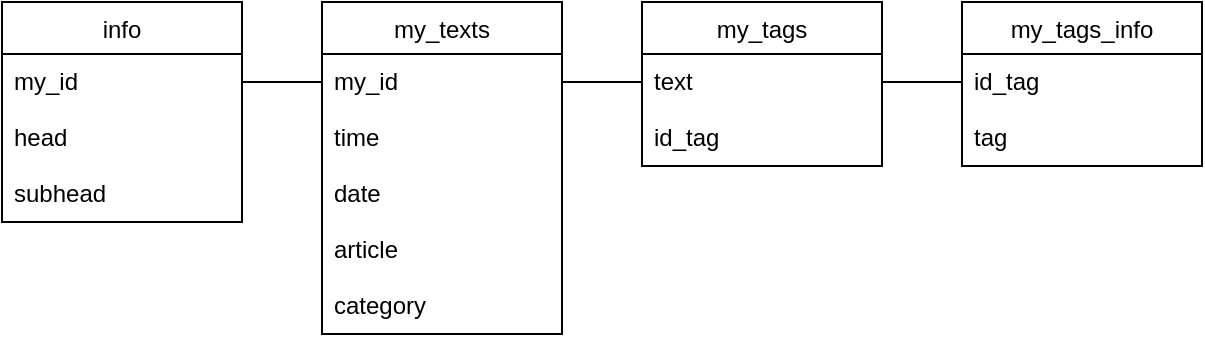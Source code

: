 <mxfile version="13.9.2" type="github">
  <diagram id="C_5eG92srvrcdTrBAFno" name="Page-1">
    <mxGraphModel dx="932" dy="548" grid="1" gridSize="10" guides="1" tooltips="1" connect="1" arrows="1" fold="1" page="1" pageScale="1" pageWidth="827" pageHeight="1169" math="0" shadow="0">
      <root>
        <mxCell id="0" />
        <mxCell id="1" parent="0" />
        <mxCell id="J_q2HWYVwEW8tLkarqjJ-3" value="info" style="swimlane;fontStyle=0;childLayout=stackLayout;horizontal=1;startSize=26;fillColor=none;horizontalStack=0;resizeParent=1;resizeParentMax=0;resizeLast=0;collapsible=1;marginBottom=0;" vertex="1" parent="1">
          <mxGeometry x="120" y="160" width="120" height="110" as="geometry" />
        </mxCell>
        <mxCell id="J_q2HWYVwEW8tLkarqjJ-4" value="my_id" style="text;strokeColor=none;fillColor=none;align=left;verticalAlign=top;spacingLeft=4;spacingRight=4;overflow=hidden;rotatable=0;points=[[0,0.5],[1,0.5]];portConstraint=eastwest;" vertex="1" parent="J_q2HWYVwEW8tLkarqjJ-3">
          <mxGeometry y="26" width="120" height="28" as="geometry" />
        </mxCell>
        <mxCell id="J_q2HWYVwEW8tLkarqjJ-5" value="head" style="text;strokeColor=none;fillColor=none;align=left;verticalAlign=top;spacingLeft=4;spacingRight=4;overflow=hidden;rotatable=0;points=[[0,0.5],[1,0.5]];portConstraint=eastwest;" vertex="1" parent="J_q2HWYVwEW8tLkarqjJ-3">
          <mxGeometry y="54" width="120" height="28" as="geometry" />
        </mxCell>
        <mxCell id="J_q2HWYVwEW8tLkarqjJ-6" value="subhead" style="text;strokeColor=none;fillColor=none;align=left;verticalAlign=top;spacingLeft=4;spacingRight=4;overflow=hidden;rotatable=0;points=[[0,0.5],[1,0.5]];portConstraint=eastwest;" vertex="1" parent="J_q2HWYVwEW8tLkarqjJ-3">
          <mxGeometry y="82" width="120" height="28" as="geometry" />
        </mxCell>
        <mxCell id="J_q2HWYVwEW8tLkarqjJ-7" value="my_texts" style="swimlane;fontStyle=0;childLayout=stackLayout;horizontal=1;startSize=26;fillColor=none;horizontalStack=0;resizeParent=1;resizeParentMax=0;resizeLast=0;collapsible=1;marginBottom=0;" vertex="1" parent="1">
          <mxGeometry x="280" y="160" width="120" height="166" as="geometry" />
        </mxCell>
        <mxCell id="J_q2HWYVwEW8tLkarqjJ-8" value="my_id" style="text;strokeColor=none;fillColor=none;align=left;verticalAlign=top;spacingLeft=4;spacingRight=4;overflow=hidden;rotatable=0;points=[[0,0.5],[1,0.5]];portConstraint=eastwest;" vertex="1" parent="J_q2HWYVwEW8tLkarqjJ-7">
          <mxGeometry y="26" width="120" height="28" as="geometry" />
        </mxCell>
        <mxCell id="J_q2HWYVwEW8tLkarqjJ-9" value="time" style="text;strokeColor=none;fillColor=none;align=left;verticalAlign=top;spacingLeft=4;spacingRight=4;overflow=hidden;rotatable=0;points=[[0,0.5],[1,0.5]];portConstraint=eastwest;" vertex="1" parent="J_q2HWYVwEW8tLkarqjJ-7">
          <mxGeometry y="54" width="120" height="28" as="geometry" />
        </mxCell>
        <mxCell id="J_q2HWYVwEW8tLkarqjJ-10" value="date" style="text;strokeColor=none;fillColor=none;align=left;verticalAlign=top;spacingLeft=4;spacingRight=4;overflow=hidden;rotatable=0;points=[[0,0.5],[1,0.5]];portConstraint=eastwest;" vertex="1" parent="J_q2HWYVwEW8tLkarqjJ-7">
          <mxGeometry y="82" width="120" height="28" as="geometry" />
        </mxCell>
        <mxCell id="J_q2HWYVwEW8tLkarqjJ-11" value="article" style="text;strokeColor=none;fillColor=none;align=left;verticalAlign=top;spacingLeft=4;spacingRight=4;overflow=hidden;rotatable=0;points=[[0,0.5],[1,0.5]];portConstraint=eastwest;" vertex="1" parent="J_q2HWYVwEW8tLkarqjJ-7">
          <mxGeometry y="110" width="120" height="28" as="geometry" />
        </mxCell>
        <mxCell id="J_q2HWYVwEW8tLkarqjJ-12" value="category" style="text;strokeColor=none;fillColor=none;align=left;verticalAlign=top;spacingLeft=4;spacingRight=4;overflow=hidden;rotatable=0;points=[[0,0.5],[1,0.5]];portConstraint=eastwest;" vertex="1" parent="J_q2HWYVwEW8tLkarqjJ-7">
          <mxGeometry y="138" width="120" height="28" as="geometry" />
        </mxCell>
        <mxCell id="J_q2HWYVwEW8tLkarqjJ-13" value="my_tags" style="swimlane;fontStyle=0;childLayout=stackLayout;horizontal=1;startSize=26;fillColor=none;horizontalStack=0;resizeParent=1;resizeParentMax=0;resizeLast=0;collapsible=1;marginBottom=0;" vertex="1" parent="1">
          <mxGeometry x="440" y="160" width="120" height="82" as="geometry" />
        </mxCell>
        <mxCell id="J_q2HWYVwEW8tLkarqjJ-14" value="text" style="text;strokeColor=none;fillColor=none;align=left;verticalAlign=top;spacingLeft=4;spacingRight=4;overflow=hidden;rotatable=0;points=[[0,0.5],[1,0.5]];portConstraint=eastwest;" vertex="1" parent="J_q2HWYVwEW8tLkarqjJ-13">
          <mxGeometry y="26" width="120" height="28" as="geometry" />
        </mxCell>
        <mxCell id="J_q2HWYVwEW8tLkarqjJ-15" value="id_tag" style="text;strokeColor=none;fillColor=none;align=left;verticalAlign=top;spacingLeft=4;spacingRight=4;overflow=hidden;rotatable=0;points=[[0,0.5],[1,0.5]];portConstraint=eastwest;" vertex="1" parent="J_q2HWYVwEW8tLkarqjJ-13">
          <mxGeometry y="54" width="120" height="28" as="geometry" />
        </mxCell>
        <mxCell id="J_q2HWYVwEW8tLkarqjJ-17" value="my_tags_info" style="swimlane;fontStyle=0;childLayout=stackLayout;horizontal=1;startSize=26;fillColor=none;horizontalStack=0;resizeParent=1;resizeParentMax=0;resizeLast=0;collapsible=1;marginBottom=0;" vertex="1" parent="1">
          <mxGeometry x="600" y="160" width="120" height="82" as="geometry" />
        </mxCell>
        <mxCell id="J_q2HWYVwEW8tLkarqjJ-18" value="id_tag" style="text;strokeColor=none;fillColor=none;align=left;verticalAlign=top;spacingLeft=4;spacingRight=4;overflow=hidden;rotatable=0;points=[[0,0.5],[1,0.5]];portConstraint=eastwest;" vertex="1" parent="J_q2HWYVwEW8tLkarqjJ-17">
          <mxGeometry y="26" width="120" height="28" as="geometry" />
        </mxCell>
        <mxCell id="J_q2HWYVwEW8tLkarqjJ-19" value="tag" style="text;strokeColor=none;fillColor=none;align=left;verticalAlign=top;spacingLeft=4;spacingRight=4;overflow=hidden;rotatable=0;points=[[0,0.5],[1,0.5]];portConstraint=eastwest;" vertex="1" parent="J_q2HWYVwEW8tLkarqjJ-17">
          <mxGeometry y="54" width="120" height="28" as="geometry" />
        </mxCell>
        <mxCell id="J_q2HWYVwEW8tLkarqjJ-20" style="rounded=0;orthogonalLoop=1;jettySize=auto;html=1;exitX=1;exitY=0.5;exitDx=0;exitDy=0;entryX=0;entryY=0.5;entryDx=0;entryDy=0;endArrow=none;endFill=0;" edge="1" parent="1" source="J_q2HWYVwEW8tLkarqjJ-4" target="J_q2HWYVwEW8tLkarqjJ-8">
          <mxGeometry relative="1" as="geometry" />
        </mxCell>
        <mxCell id="J_q2HWYVwEW8tLkarqjJ-21" style="edgeStyle=none;rounded=0;orthogonalLoop=1;jettySize=auto;html=1;exitX=1;exitY=0.5;exitDx=0;exitDy=0;entryX=0;entryY=0.5;entryDx=0;entryDy=0;endArrow=none;endFill=0;" edge="1" parent="1" source="J_q2HWYVwEW8tLkarqjJ-8" target="J_q2HWYVwEW8tLkarqjJ-14">
          <mxGeometry relative="1" as="geometry" />
        </mxCell>
        <mxCell id="J_q2HWYVwEW8tLkarqjJ-22" style="edgeStyle=none;rounded=0;orthogonalLoop=1;jettySize=auto;html=1;exitX=1;exitY=0.5;exitDx=0;exitDy=0;entryX=0;entryY=0.5;entryDx=0;entryDy=0;endArrow=none;endFill=0;" edge="1" parent="1" source="J_q2HWYVwEW8tLkarqjJ-14" target="J_q2HWYVwEW8tLkarqjJ-18">
          <mxGeometry relative="1" as="geometry" />
        </mxCell>
      </root>
    </mxGraphModel>
  </diagram>
</mxfile>
